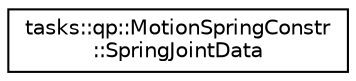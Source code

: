 digraph "Graphical Class Hierarchy"
{
 // LATEX_PDF_SIZE
  edge [fontname="Helvetica",fontsize="10",labelfontname="Helvetica",labelfontsize="10"];
  node [fontname="Helvetica",fontsize="10",shape=record];
  rankdir="LR";
  Node0 [label="tasks::qp::MotionSpringConstr\l::SpringJointData",height=0.2,width=0.4,color="black", fillcolor="white", style="filled",URL="$structtasks_1_1qp_1_1MotionSpringConstr_1_1SpringJointData.html",tooltip=" "];
}
